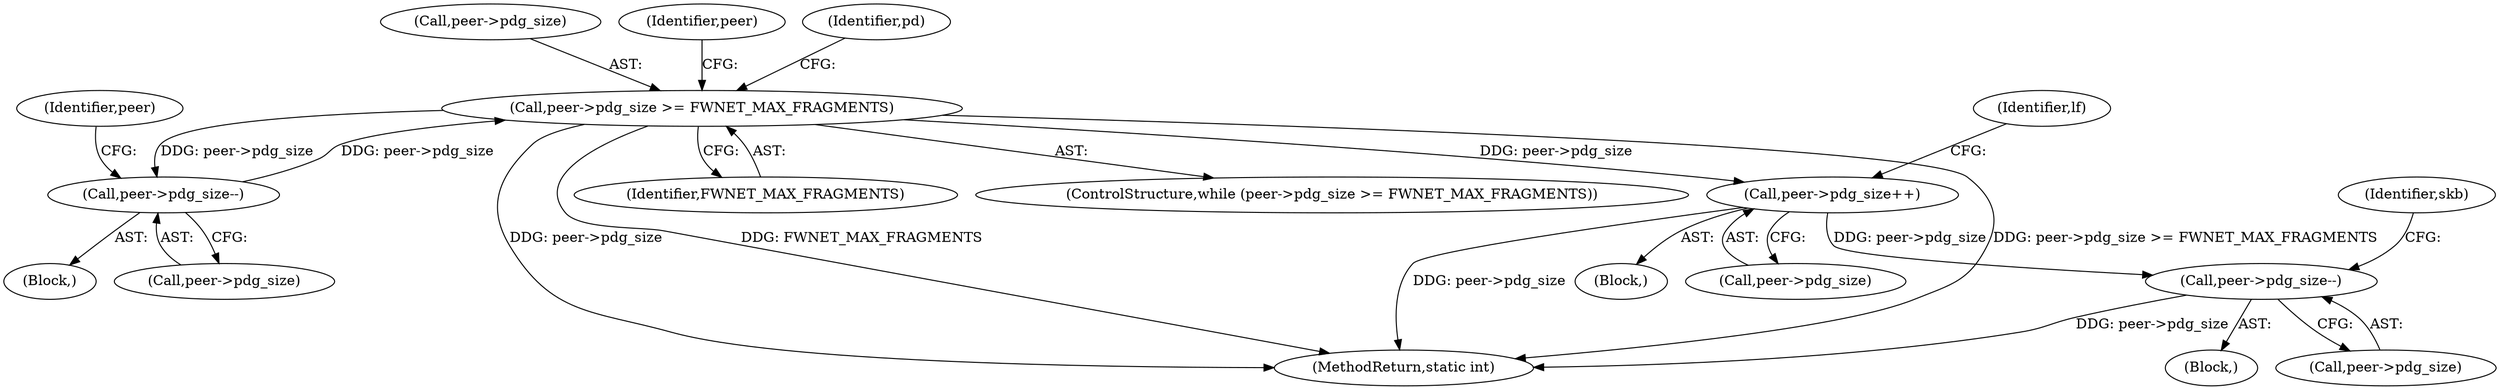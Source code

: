 digraph "0_linux_667121ace9dbafb368618dbabcf07901c962ddac@pointer" {
"1000412" [label="(Call,peer->pdg_size--)"];
"1000328" [label="(Call,peer->pdg_size++)"];
"1000298" [label="(Call,peer->pdg_size >= FWNET_MAX_FRAGMENTS)"];
"1000304" [label="(Call,peer->pdg_size--)"];
"1000417" [label="(Identifier,skb)"];
"1000329" [label="(Call,peer->pdg_size)"];
"1000298" [label="(Call,peer->pdg_size >= FWNET_MAX_FRAGMENTS)"];
"1000302" [label="(Identifier,FWNET_MAX_FRAGMENTS)"];
"1000396" [label="(Identifier,lf)"];
"1000297" [label="(ControlStructure,while (peer->pdg_size >= FWNET_MAX_FRAGMENTS))"];
"1000304" [label="(Call,peer->pdg_size--)"];
"1000303" [label="(Block,)"];
"1000299" [label="(Call,peer->pdg_size)"];
"1000406" [label="(Block,)"];
"1000305" [label="(Call,peer->pdg_size)"];
"1000306" [label="(Identifier,peer)"];
"1000328" [label="(Call,peer->pdg_size++)"];
"1000309" [label="(Identifier,pd)"];
"1000449" [label="(MethodReturn,static int)"];
"1000412" [label="(Call,peer->pdg_size--)"];
"1000296" [label="(Block,)"];
"1000300" [label="(Identifier,peer)"];
"1000413" [label="(Call,peer->pdg_size)"];
"1000412" -> "1000406"  [label="AST: "];
"1000412" -> "1000413"  [label="CFG: "];
"1000413" -> "1000412"  [label="AST: "];
"1000417" -> "1000412"  [label="CFG: "];
"1000412" -> "1000449"  [label="DDG: peer->pdg_size"];
"1000328" -> "1000412"  [label="DDG: peer->pdg_size"];
"1000328" -> "1000296"  [label="AST: "];
"1000328" -> "1000329"  [label="CFG: "];
"1000329" -> "1000328"  [label="AST: "];
"1000396" -> "1000328"  [label="CFG: "];
"1000328" -> "1000449"  [label="DDG: peer->pdg_size"];
"1000298" -> "1000328"  [label="DDG: peer->pdg_size"];
"1000298" -> "1000297"  [label="AST: "];
"1000298" -> "1000302"  [label="CFG: "];
"1000299" -> "1000298"  [label="AST: "];
"1000302" -> "1000298"  [label="AST: "];
"1000306" -> "1000298"  [label="CFG: "];
"1000309" -> "1000298"  [label="CFG: "];
"1000298" -> "1000449"  [label="DDG: peer->pdg_size >= FWNET_MAX_FRAGMENTS"];
"1000298" -> "1000449"  [label="DDG: peer->pdg_size"];
"1000298" -> "1000449"  [label="DDG: FWNET_MAX_FRAGMENTS"];
"1000304" -> "1000298"  [label="DDG: peer->pdg_size"];
"1000298" -> "1000304"  [label="DDG: peer->pdg_size"];
"1000304" -> "1000303"  [label="AST: "];
"1000304" -> "1000305"  [label="CFG: "];
"1000305" -> "1000304"  [label="AST: "];
"1000300" -> "1000304"  [label="CFG: "];
}

